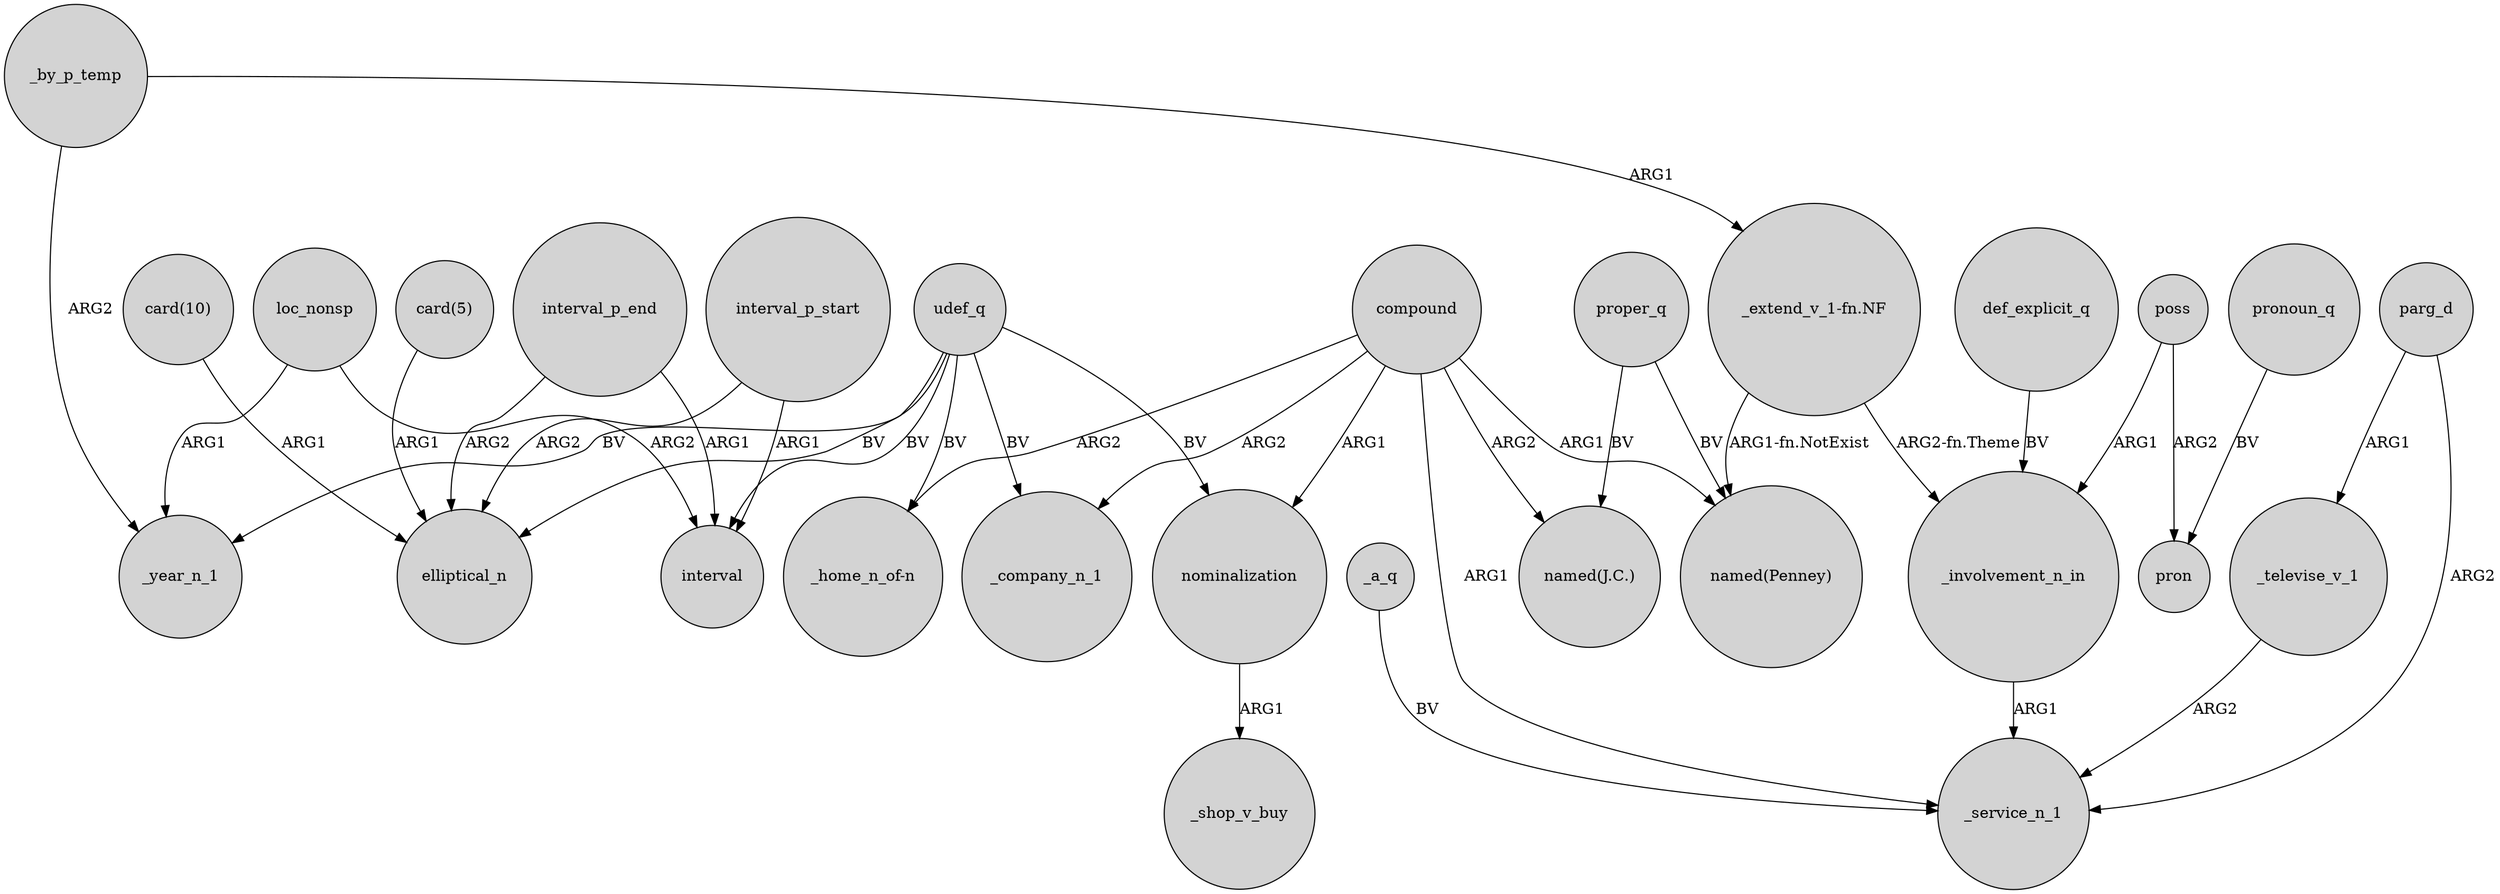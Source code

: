 digraph {
	node [shape=circle style=filled]
	loc_nonsp -> interval [label=ARG2]
	parg_d -> _televise_v_1 [label=ARG1]
	poss -> pron [label=ARG2]
	udef_q -> elliptical_n [label=BV]
	_involvement_n_in -> _service_n_1 [label=ARG1]
	def_explicit_q -> _involvement_n_in [label=BV]
	loc_nonsp -> _year_n_1 [label=ARG1]
	compound -> _company_n_1 [label=ARG2]
	_by_p_temp -> "_extend_v_1-fn.NF" [label=ARG1]
	"card(5)" -> elliptical_n [label=ARG1]
	"card(10)" -> elliptical_n [label=ARG1]
	"_extend_v_1-fn.NF" -> "named(Penney)" [label="ARG1-fn.NotExist"]
	parg_d -> _service_n_1 [label=ARG2]
	interval_p_end -> elliptical_n [label=ARG2]
	poss -> _involvement_n_in [label=ARG1]
	udef_q -> "_home_n_of-n" [label=BV]
	udef_q -> interval [label=BV]
	interval_p_start -> elliptical_n [label=ARG2]
	"_extend_v_1-fn.NF" -> _involvement_n_in [label="ARG2-fn.Theme"]
	compound -> "named(Penney)" [label=ARG1]
	pronoun_q -> pron [label=BV]
	interval_p_start -> interval [label=ARG1]
	_by_p_temp -> _year_n_1 [label=ARG2]
	proper_q -> "named(Penney)" [label=BV]
	_a_q -> _service_n_1 [label=BV]
	udef_q -> nominalization [label=BV]
	compound -> "named(J.C.)" [label=ARG2]
	interval_p_end -> interval [label=ARG1]
	_televise_v_1 -> _service_n_1 [label=ARG2]
	udef_q -> _year_n_1 [label=BV]
	compound -> "_home_n_of-n" [label=ARG2]
	nominalization -> _shop_v_buy [label=ARG1]
	proper_q -> "named(J.C.)" [label=BV]
	compound -> _service_n_1 [label=ARG1]
	compound -> nominalization [label=ARG1]
	udef_q -> _company_n_1 [label=BV]
}

